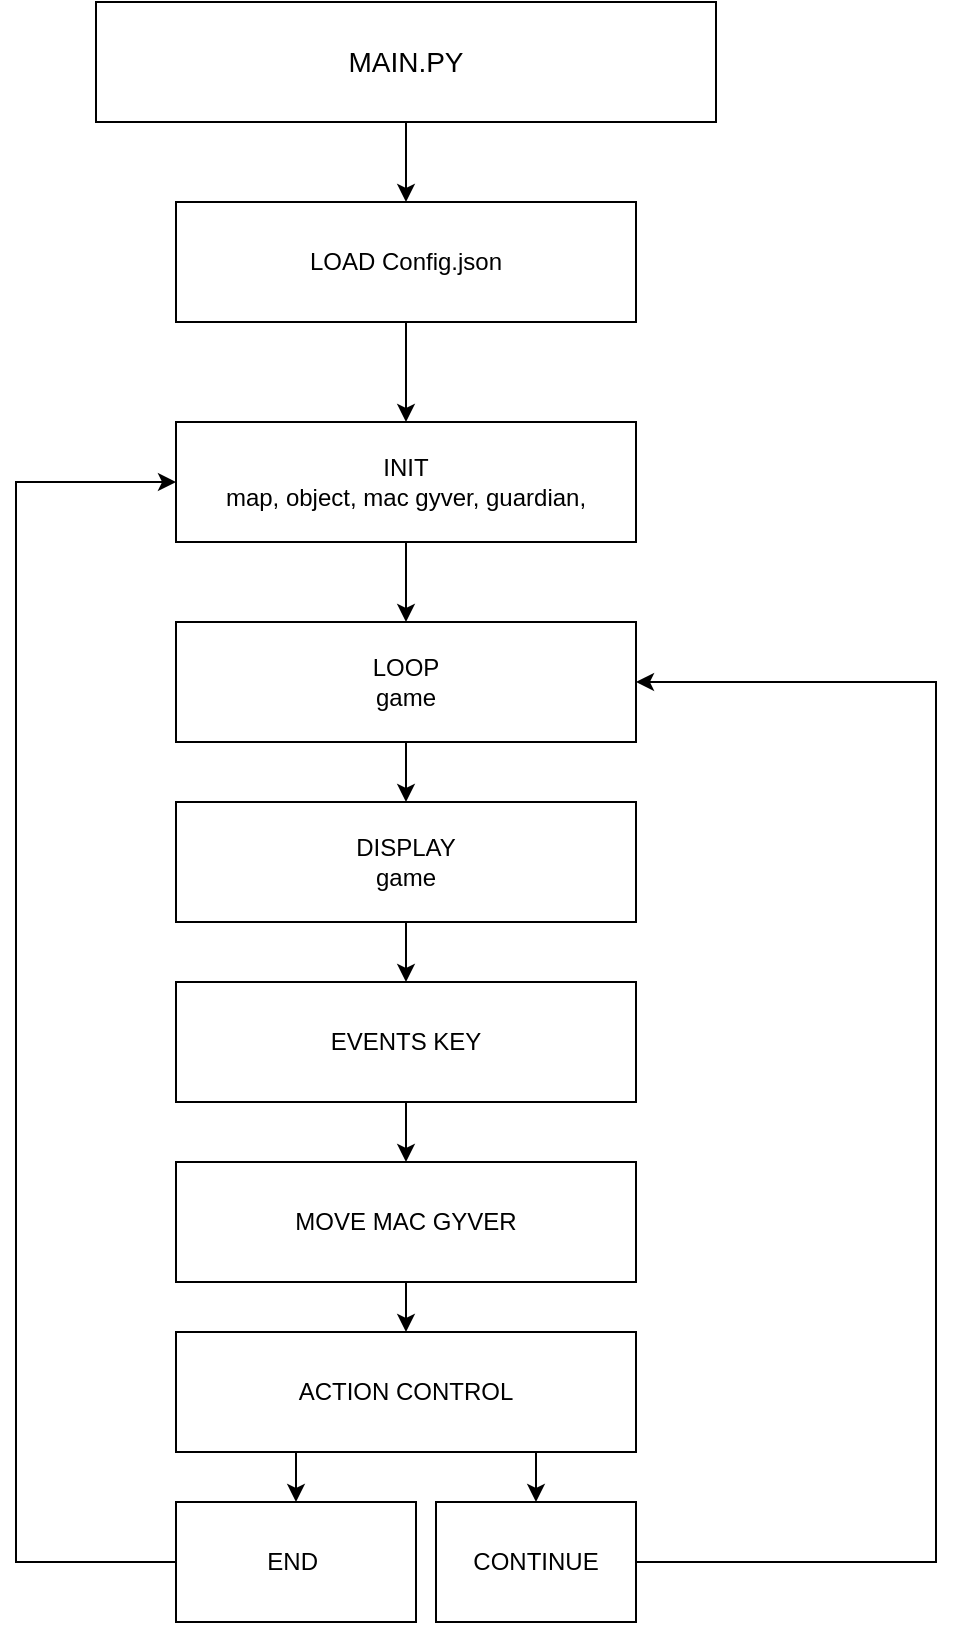 <mxfile version="12.1.8" type="device" pages="1"><diagram id="_Pff6Qznag7aduN8uPeS" name="Page-1"><mxGraphModel dx="1338" dy="760" grid="1" gridSize="10" guides="1" tooltips="1" connect="1" arrows="1" fold="1" page="1" pageScale="1" pageWidth="827" pageHeight="1169" math="0" shadow="0"><root><mxCell id="0"/><mxCell id="1" parent="0"/><mxCell id="cNV01xxyI01H_p9JUDN3-8" style="edgeStyle=orthogonalEdgeStyle;rounded=0;orthogonalLoop=1;jettySize=auto;html=1;exitX=0.5;exitY=1;exitDx=0;exitDy=0;entryX=0.5;entryY=0;entryDx=0;entryDy=0;" edge="1" parent="1" source="cNV01xxyI01H_p9JUDN3-2" target="cNV01xxyI01H_p9JUDN3-3"><mxGeometry relative="1" as="geometry"/></mxCell><mxCell id="cNV01xxyI01H_p9JUDN3-2" value="&lt;font style=&quot;font-size: 14px&quot;&gt;MAIN.PY&lt;/font&gt;" style="rounded=0;whiteSpace=wrap;html=1;" vertex="1" parent="1"><mxGeometry x="200" y="20" width="310" height="60" as="geometry"/></mxCell><mxCell id="cNV01xxyI01H_p9JUDN3-6" value="" style="edgeStyle=orthogonalEdgeStyle;rounded=0;orthogonalLoop=1;jettySize=auto;html=1;" edge="1" parent="1" source="cNV01xxyI01H_p9JUDN3-3" target="cNV01xxyI01H_p9JUDN3-5"><mxGeometry relative="1" as="geometry"/></mxCell><mxCell id="cNV01xxyI01H_p9JUDN3-3" value="LOAD Config.json" style="rounded=0;whiteSpace=wrap;html=1;" vertex="1" parent="1"><mxGeometry x="240" y="120" width="230" height="60" as="geometry"/></mxCell><mxCell id="cNV01xxyI01H_p9JUDN3-10" style="edgeStyle=orthogonalEdgeStyle;rounded=0;orthogonalLoop=1;jettySize=auto;html=1;exitX=0.5;exitY=1;exitDx=0;exitDy=0;" edge="1" parent="1" source="cNV01xxyI01H_p9JUDN3-5" target="cNV01xxyI01H_p9JUDN3-9"><mxGeometry relative="1" as="geometry"/></mxCell><mxCell id="cNV01xxyI01H_p9JUDN3-5" value="INIT&lt;br&gt;&amp;nbsp;map, object, mac gyver, guardian,&amp;nbsp;" style="rounded=0;whiteSpace=wrap;html=1;" vertex="1" parent="1"><mxGeometry x="240" y="230" width="230" height="60" as="geometry"/></mxCell><mxCell id="cNV01xxyI01H_p9JUDN3-15" style="edgeStyle=orthogonalEdgeStyle;rounded=0;orthogonalLoop=1;jettySize=auto;html=1;entryX=0.5;entryY=0;entryDx=0;entryDy=0;" edge="1" parent="1" source="cNV01xxyI01H_p9JUDN3-9" target="cNV01xxyI01H_p9JUDN3-11"><mxGeometry relative="1" as="geometry"/></mxCell><mxCell id="cNV01xxyI01H_p9JUDN3-9" value="LOOP&lt;br&gt;game" style="rounded=0;whiteSpace=wrap;html=1;" vertex="1" parent="1"><mxGeometry x="240" y="330" width="230" height="60" as="geometry"/></mxCell><mxCell id="cNV01xxyI01H_p9JUDN3-16" value="" style="edgeStyle=orthogonalEdgeStyle;rounded=0;orthogonalLoop=1;jettySize=auto;html=1;" edge="1" parent="1" source="cNV01xxyI01H_p9JUDN3-11" target="cNV01xxyI01H_p9JUDN3-12"><mxGeometry relative="1" as="geometry"/></mxCell><mxCell id="cNV01xxyI01H_p9JUDN3-11" value="DISPLAY&lt;br&gt;game" style="rounded=0;whiteSpace=wrap;html=1;" vertex="1" parent="1"><mxGeometry x="240" y="420" width="230" height="60" as="geometry"/></mxCell><mxCell id="cNV01xxyI01H_p9JUDN3-17" value="" style="edgeStyle=orthogonalEdgeStyle;rounded=0;orthogonalLoop=1;jettySize=auto;html=1;" edge="1" parent="1" source="cNV01xxyI01H_p9JUDN3-12" target="cNV01xxyI01H_p9JUDN3-13"><mxGeometry relative="1" as="geometry"/></mxCell><mxCell id="cNV01xxyI01H_p9JUDN3-12" value="EVENTS KEY" style="rounded=0;whiteSpace=wrap;html=1;" vertex="1" parent="1"><mxGeometry x="240" y="510" width="230" height="60" as="geometry"/></mxCell><mxCell id="cNV01xxyI01H_p9JUDN3-22" style="edgeStyle=orthogonalEdgeStyle;rounded=0;orthogonalLoop=1;jettySize=auto;html=1;exitX=0.5;exitY=1;exitDx=0;exitDy=0;entryX=0.5;entryY=0;entryDx=0;entryDy=0;" edge="1" parent="1" source="cNV01xxyI01H_p9JUDN3-13" target="cNV01xxyI01H_p9JUDN3-18"><mxGeometry relative="1" as="geometry"/></mxCell><mxCell id="cNV01xxyI01H_p9JUDN3-13" value="MOVE MAC GYVER" style="rounded=0;whiteSpace=wrap;html=1;" vertex="1" parent="1"><mxGeometry x="240" y="600" width="230" height="60" as="geometry"/></mxCell><mxCell id="cNV01xxyI01H_p9JUDN3-23" style="edgeStyle=orthogonalEdgeStyle;rounded=0;orthogonalLoop=1;jettySize=auto;html=1;exitX=0.25;exitY=1;exitDx=0;exitDy=0;entryX=0.5;entryY=0;entryDx=0;entryDy=0;" edge="1" parent="1" source="cNV01xxyI01H_p9JUDN3-18" target="cNV01xxyI01H_p9JUDN3-19"><mxGeometry relative="1" as="geometry"/></mxCell><mxCell id="cNV01xxyI01H_p9JUDN3-24" style="edgeStyle=orthogonalEdgeStyle;rounded=0;orthogonalLoop=1;jettySize=auto;html=1;exitX=0.75;exitY=1;exitDx=0;exitDy=0;entryX=0.5;entryY=0;entryDx=0;entryDy=0;" edge="1" parent="1" source="cNV01xxyI01H_p9JUDN3-18" target="cNV01xxyI01H_p9JUDN3-21"><mxGeometry relative="1" as="geometry"/></mxCell><mxCell id="cNV01xxyI01H_p9JUDN3-18" value="ACTION CONTROL" style="rounded=0;whiteSpace=wrap;html=1;" vertex="1" parent="1"><mxGeometry x="240" y="685" width="230" height="60" as="geometry"/></mxCell><mxCell id="cNV01xxyI01H_p9JUDN3-26" style="edgeStyle=orthogonalEdgeStyle;rounded=0;orthogonalLoop=1;jettySize=auto;html=1;exitX=0;exitY=0.5;exitDx=0;exitDy=0;entryX=0;entryY=0.5;entryDx=0;entryDy=0;" edge="1" parent="1" source="cNV01xxyI01H_p9JUDN3-19" target="cNV01xxyI01H_p9JUDN3-5"><mxGeometry relative="1" as="geometry"><Array as="points"><mxPoint x="160" y="800"/><mxPoint x="160" y="260"/></Array></mxGeometry></mxCell><mxCell id="cNV01xxyI01H_p9JUDN3-19" value="END&amp;nbsp;" style="rounded=0;whiteSpace=wrap;html=1;" vertex="1" parent="1"><mxGeometry x="240" y="770" width="120" height="60" as="geometry"/></mxCell><mxCell id="cNV01xxyI01H_p9JUDN3-25" style="edgeStyle=orthogonalEdgeStyle;rounded=0;orthogonalLoop=1;jettySize=auto;html=1;exitX=1;exitY=0.5;exitDx=0;exitDy=0;entryX=1;entryY=0.5;entryDx=0;entryDy=0;" edge="1" parent="1" source="cNV01xxyI01H_p9JUDN3-21" target="cNV01xxyI01H_p9JUDN3-9"><mxGeometry relative="1" as="geometry"><Array as="points"><mxPoint x="620" y="800"/><mxPoint x="620" y="360"/></Array></mxGeometry></mxCell><mxCell id="cNV01xxyI01H_p9JUDN3-21" value="CONTINUE" style="rounded=0;whiteSpace=wrap;html=1;" vertex="1" parent="1"><mxGeometry x="370" y="770" width="100" height="60" as="geometry"/></mxCell></root></mxGraphModel></diagram></mxfile>